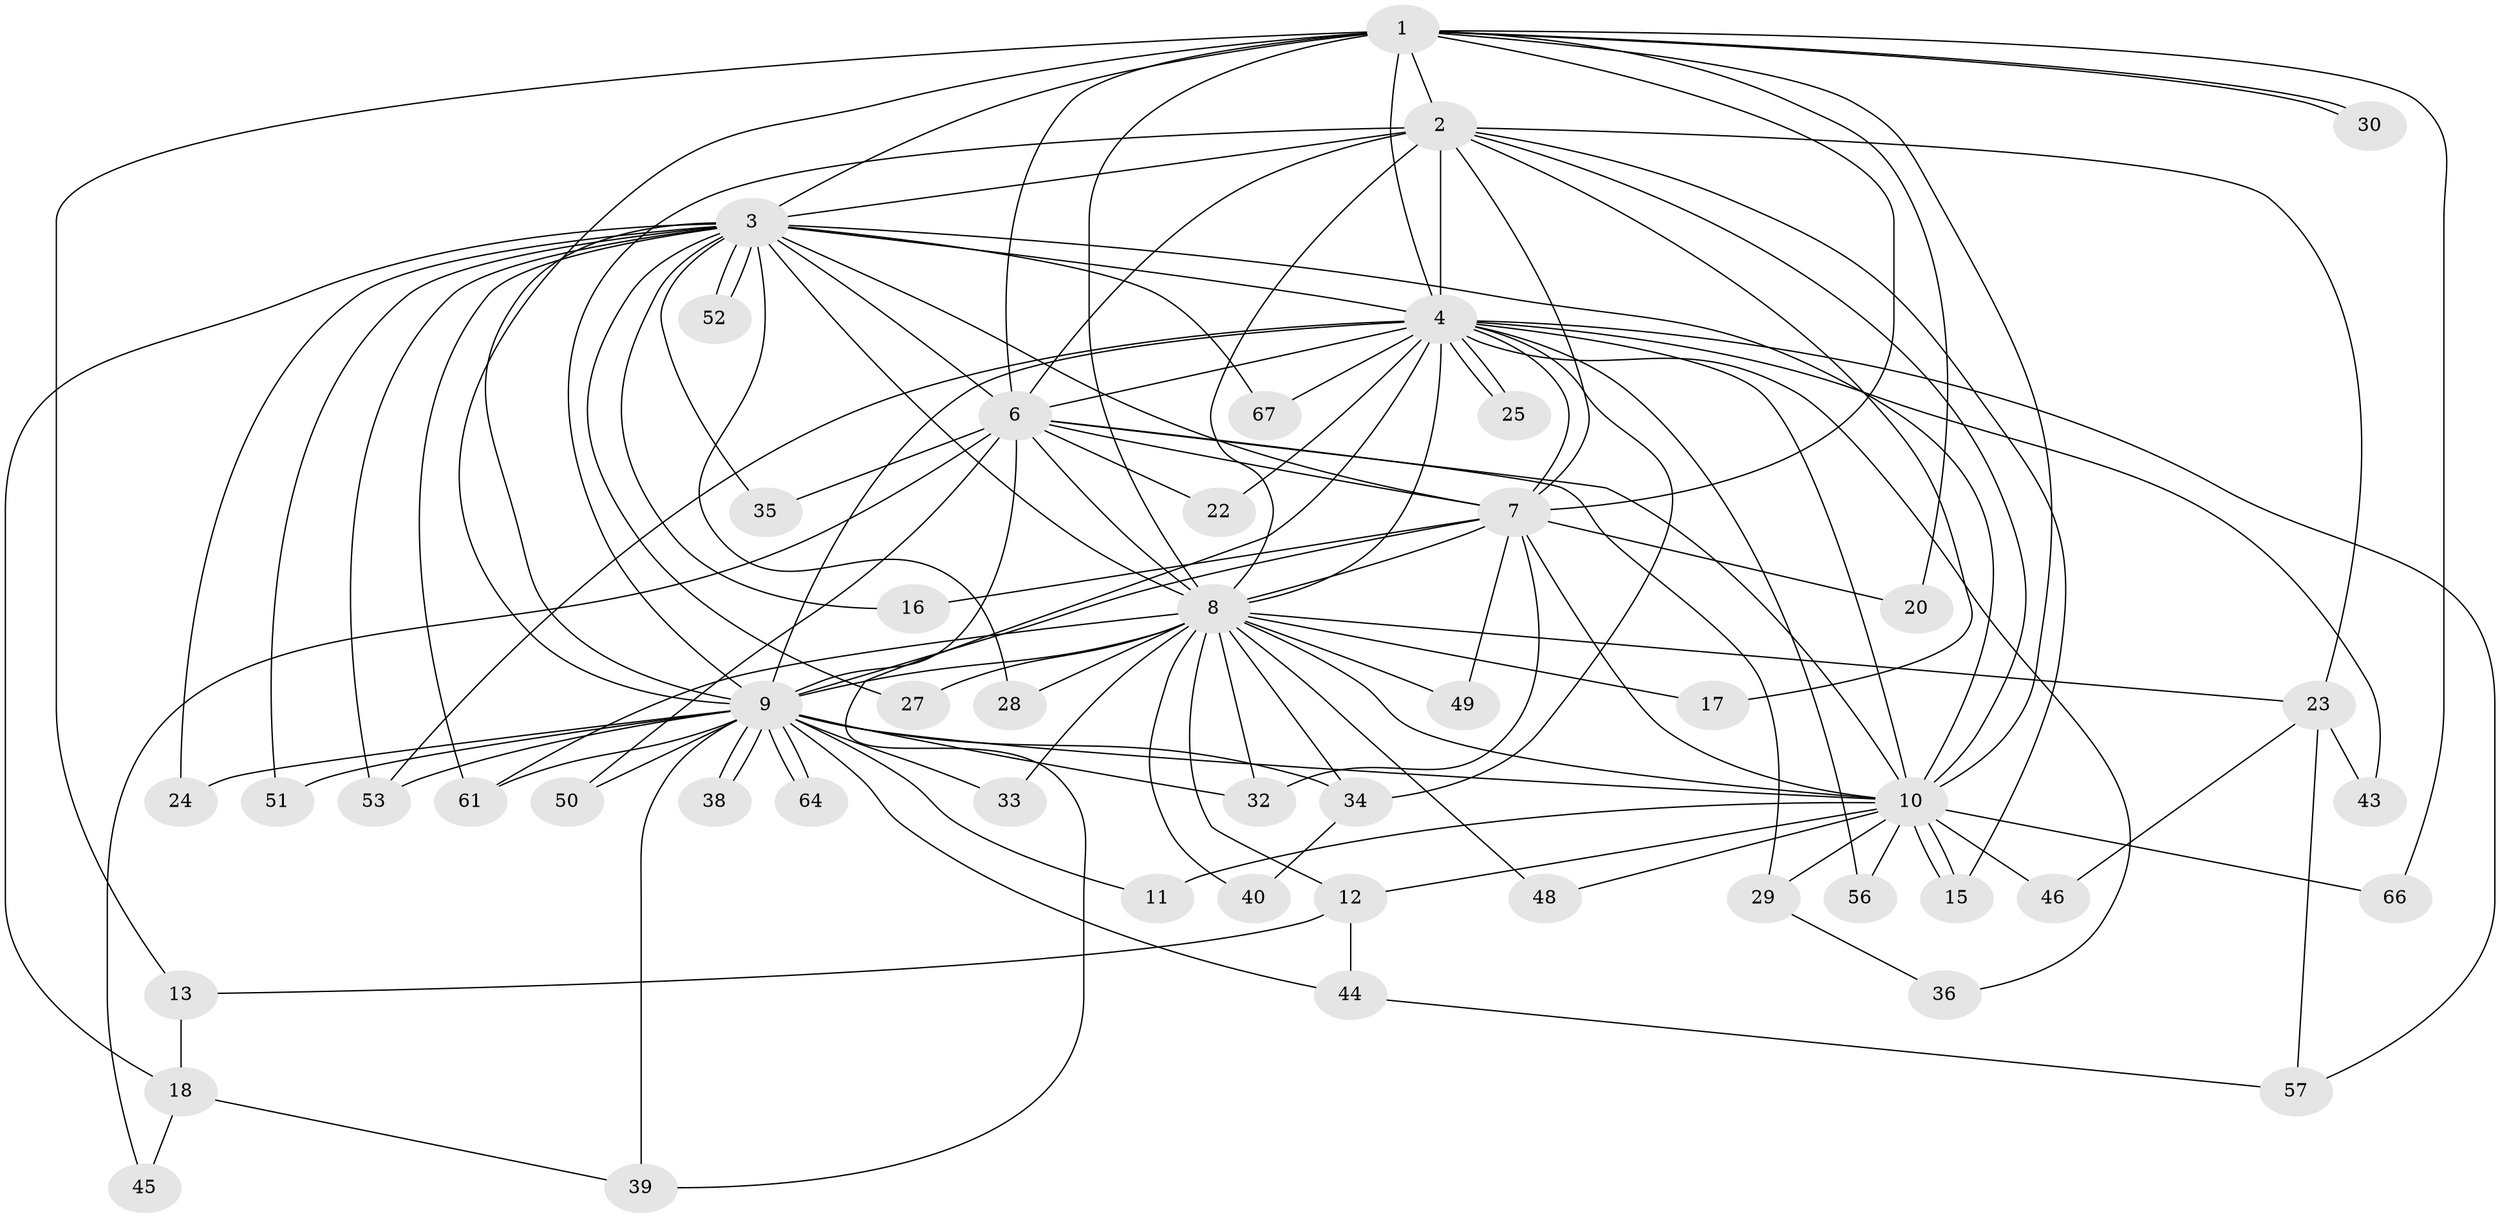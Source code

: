 // original degree distribution, {14: 0.014285714285714285, 17: 0.02857142857142857, 22: 0.014285714285714285, 15: 0.02857142857142857, 16: 0.014285714285714285, 23: 0.014285714285714285, 27: 0.014285714285714285, 19: 0.014285714285714285, 2: 0.6142857142857143, 4: 0.04285714285714286, 3: 0.17142857142857143, 6: 0.014285714285714285, 5: 0.014285714285714285}
// Generated by graph-tools (version 1.1) at 2025/17/03/04/25 18:17:25]
// undirected, 49 vertices, 123 edges
graph export_dot {
graph [start="1"]
  node [color=gray90,style=filled];
  1;
  2 [super="+54+41+42+70"];
  3 [super="+21"];
  4 [super="+5+31"];
  6 [super="+47+19"];
  7;
  8;
  9 [super="+14+26"];
  10;
  11;
  12;
  13;
  15;
  16;
  17;
  18;
  20;
  22;
  23;
  24;
  25;
  27;
  28;
  29;
  30;
  32 [super="+37"];
  33;
  34 [super="+55"];
  35;
  36;
  38;
  39 [super="+58"];
  40;
  43 [super="+63"];
  44;
  45;
  46;
  48;
  49;
  50;
  51;
  52;
  53 [super="+60"];
  56;
  57 [super="+59"];
  61 [super="+68"];
  64;
  66;
  67;
  1 -- 2;
  1 -- 3;
  1 -- 4 [weight=2];
  1 -- 6;
  1 -- 7;
  1 -- 8;
  1 -- 9;
  1 -- 10;
  1 -- 13;
  1 -- 20;
  1 -- 30;
  1 -- 30;
  1 -- 66;
  2 -- 3;
  2 -- 4 [weight=2];
  2 -- 6 [weight=3];
  2 -- 7;
  2 -- 8;
  2 -- 9 [weight=2];
  2 -- 10;
  2 -- 17;
  2 -- 23;
  2 -- 15;
  3 -- 4 [weight=2];
  3 -- 6;
  3 -- 7;
  3 -- 8 [weight=2];
  3 -- 9;
  3 -- 10;
  3 -- 16;
  3 -- 18;
  3 -- 24;
  3 -- 27;
  3 -- 28;
  3 -- 35;
  3 -- 51;
  3 -- 52;
  3 -- 52;
  3 -- 61;
  3 -- 67;
  3 -- 53;
  4 -- 6 [weight=4];
  4 -- 7 [weight=2];
  4 -- 8 [weight=2];
  4 -- 9 [weight=2];
  4 -- 10 [weight=2];
  4 -- 25;
  4 -- 25;
  4 -- 34;
  4 -- 53;
  4 -- 56;
  4 -- 67;
  4 -- 43 [weight=2];
  4 -- 36;
  4 -- 39;
  4 -- 22;
  4 -- 57;
  6 -- 7 [weight=2];
  6 -- 8 [weight=2];
  6 -- 9;
  6 -- 10 [weight=2];
  6 -- 29;
  6 -- 35;
  6 -- 45;
  6 -- 50;
  6 -- 22;
  7 -- 8;
  7 -- 9 [weight=2];
  7 -- 10;
  7 -- 16;
  7 -- 20;
  7 -- 32;
  7 -- 49;
  8 -- 9;
  8 -- 10;
  8 -- 12;
  8 -- 17;
  8 -- 23;
  8 -- 27;
  8 -- 28;
  8 -- 32;
  8 -- 33;
  8 -- 40;
  8 -- 48;
  8 -- 49;
  8 -- 61;
  8 -- 34;
  9 -- 10;
  9 -- 11;
  9 -- 33;
  9 -- 34;
  9 -- 38;
  9 -- 38;
  9 -- 39;
  9 -- 44;
  9 -- 50;
  9 -- 51;
  9 -- 53;
  9 -- 64;
  9 -- 64;
  9 -- 61;
  9 -- 24;
  9 -- 32;
  10 -- 11;
  10 -- 12;
  10 -- 15;
  10 -- 15;
  10 -- 29;
  10 -- 46;
  10 -- 48;
  10 -- 56;
  10 -- 66;
  12 -- 13;
  12 -- 44;
  13 -- 18;
  18 -- 45;
  18 -- 39;
  23 -- 43;
  23 -- 46;
  23 -- 57;
  29 -- 36;
  34 -- 40;
  44 -- 57;
}
